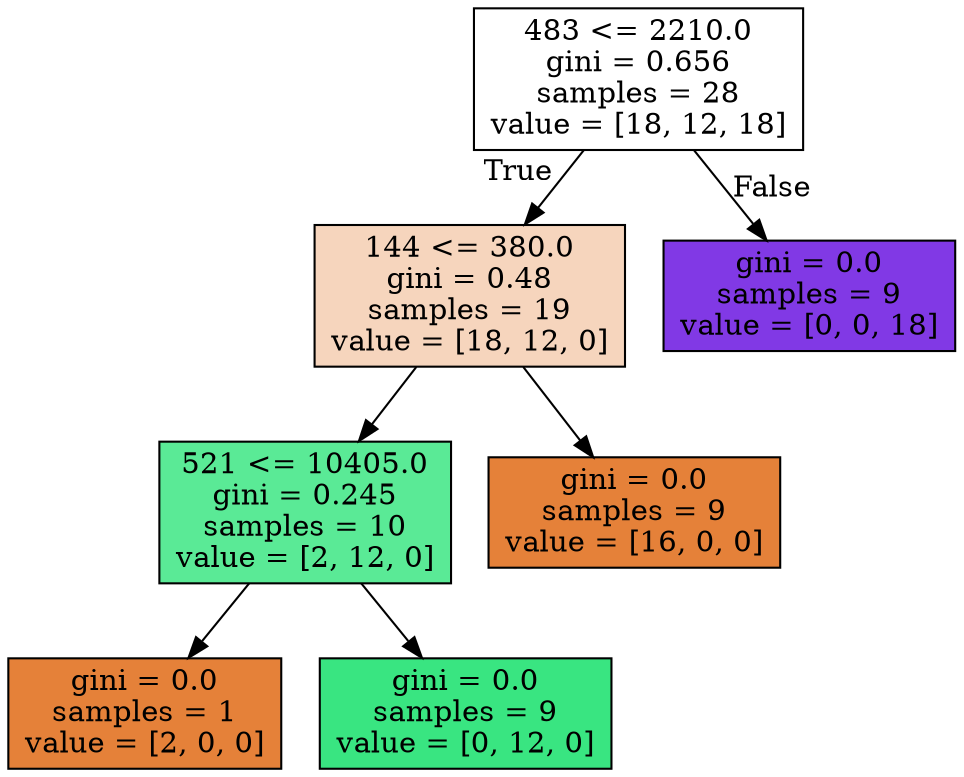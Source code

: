 digraph Tree {
node [shape=box, style="filled", color="black"] ;
0 [label="483 <= 2210.0\ngini = 0.656\nsamples = 28\nvalue = [18, 12, 18]", fillcolor="#e5813900"] ;
1 [label="144 <= 380.0\ngini = 0.48\nsamples = 19\nvalue = [18, 12, 0]", fillcolor="#e5813955"] ;
0 -> 1 [labeldistance=2.5, labelangle=45, headlabel="True"] ;
2 [label="521 <= 10405.0\ngini = 0.245\nsamples = 10\nvalue = [2, 12, 0]", fillcolor="#39e581d4"] ;
1 -> 2 ;
3 [label="gini = 0.0\nsamples = 1\nvalue = [2, 0, 0]", fillcolor="#e58139ff"] ;
2 -> 3 ;
4 [label="gini = 0.0\nsamples = 9\nvalue = [0, 12, 0]", fillcolor="#39e581ff"] ;
2 -> 4 ;
5 [label="gini = 0.0\nsamples = 9\nvalue = [16, 0, 0]", fillcolor="#e58139ff"] ;
1 -> 5 ;
6 [label="gini = 0.0\nsamples = 9\nvalue = [0, 0, 18]", fillcolor="#8139e5ff"] ;
0 -> 6 [labeldistance=2.5, labelangle=-45, headlabel="False"] ;
}